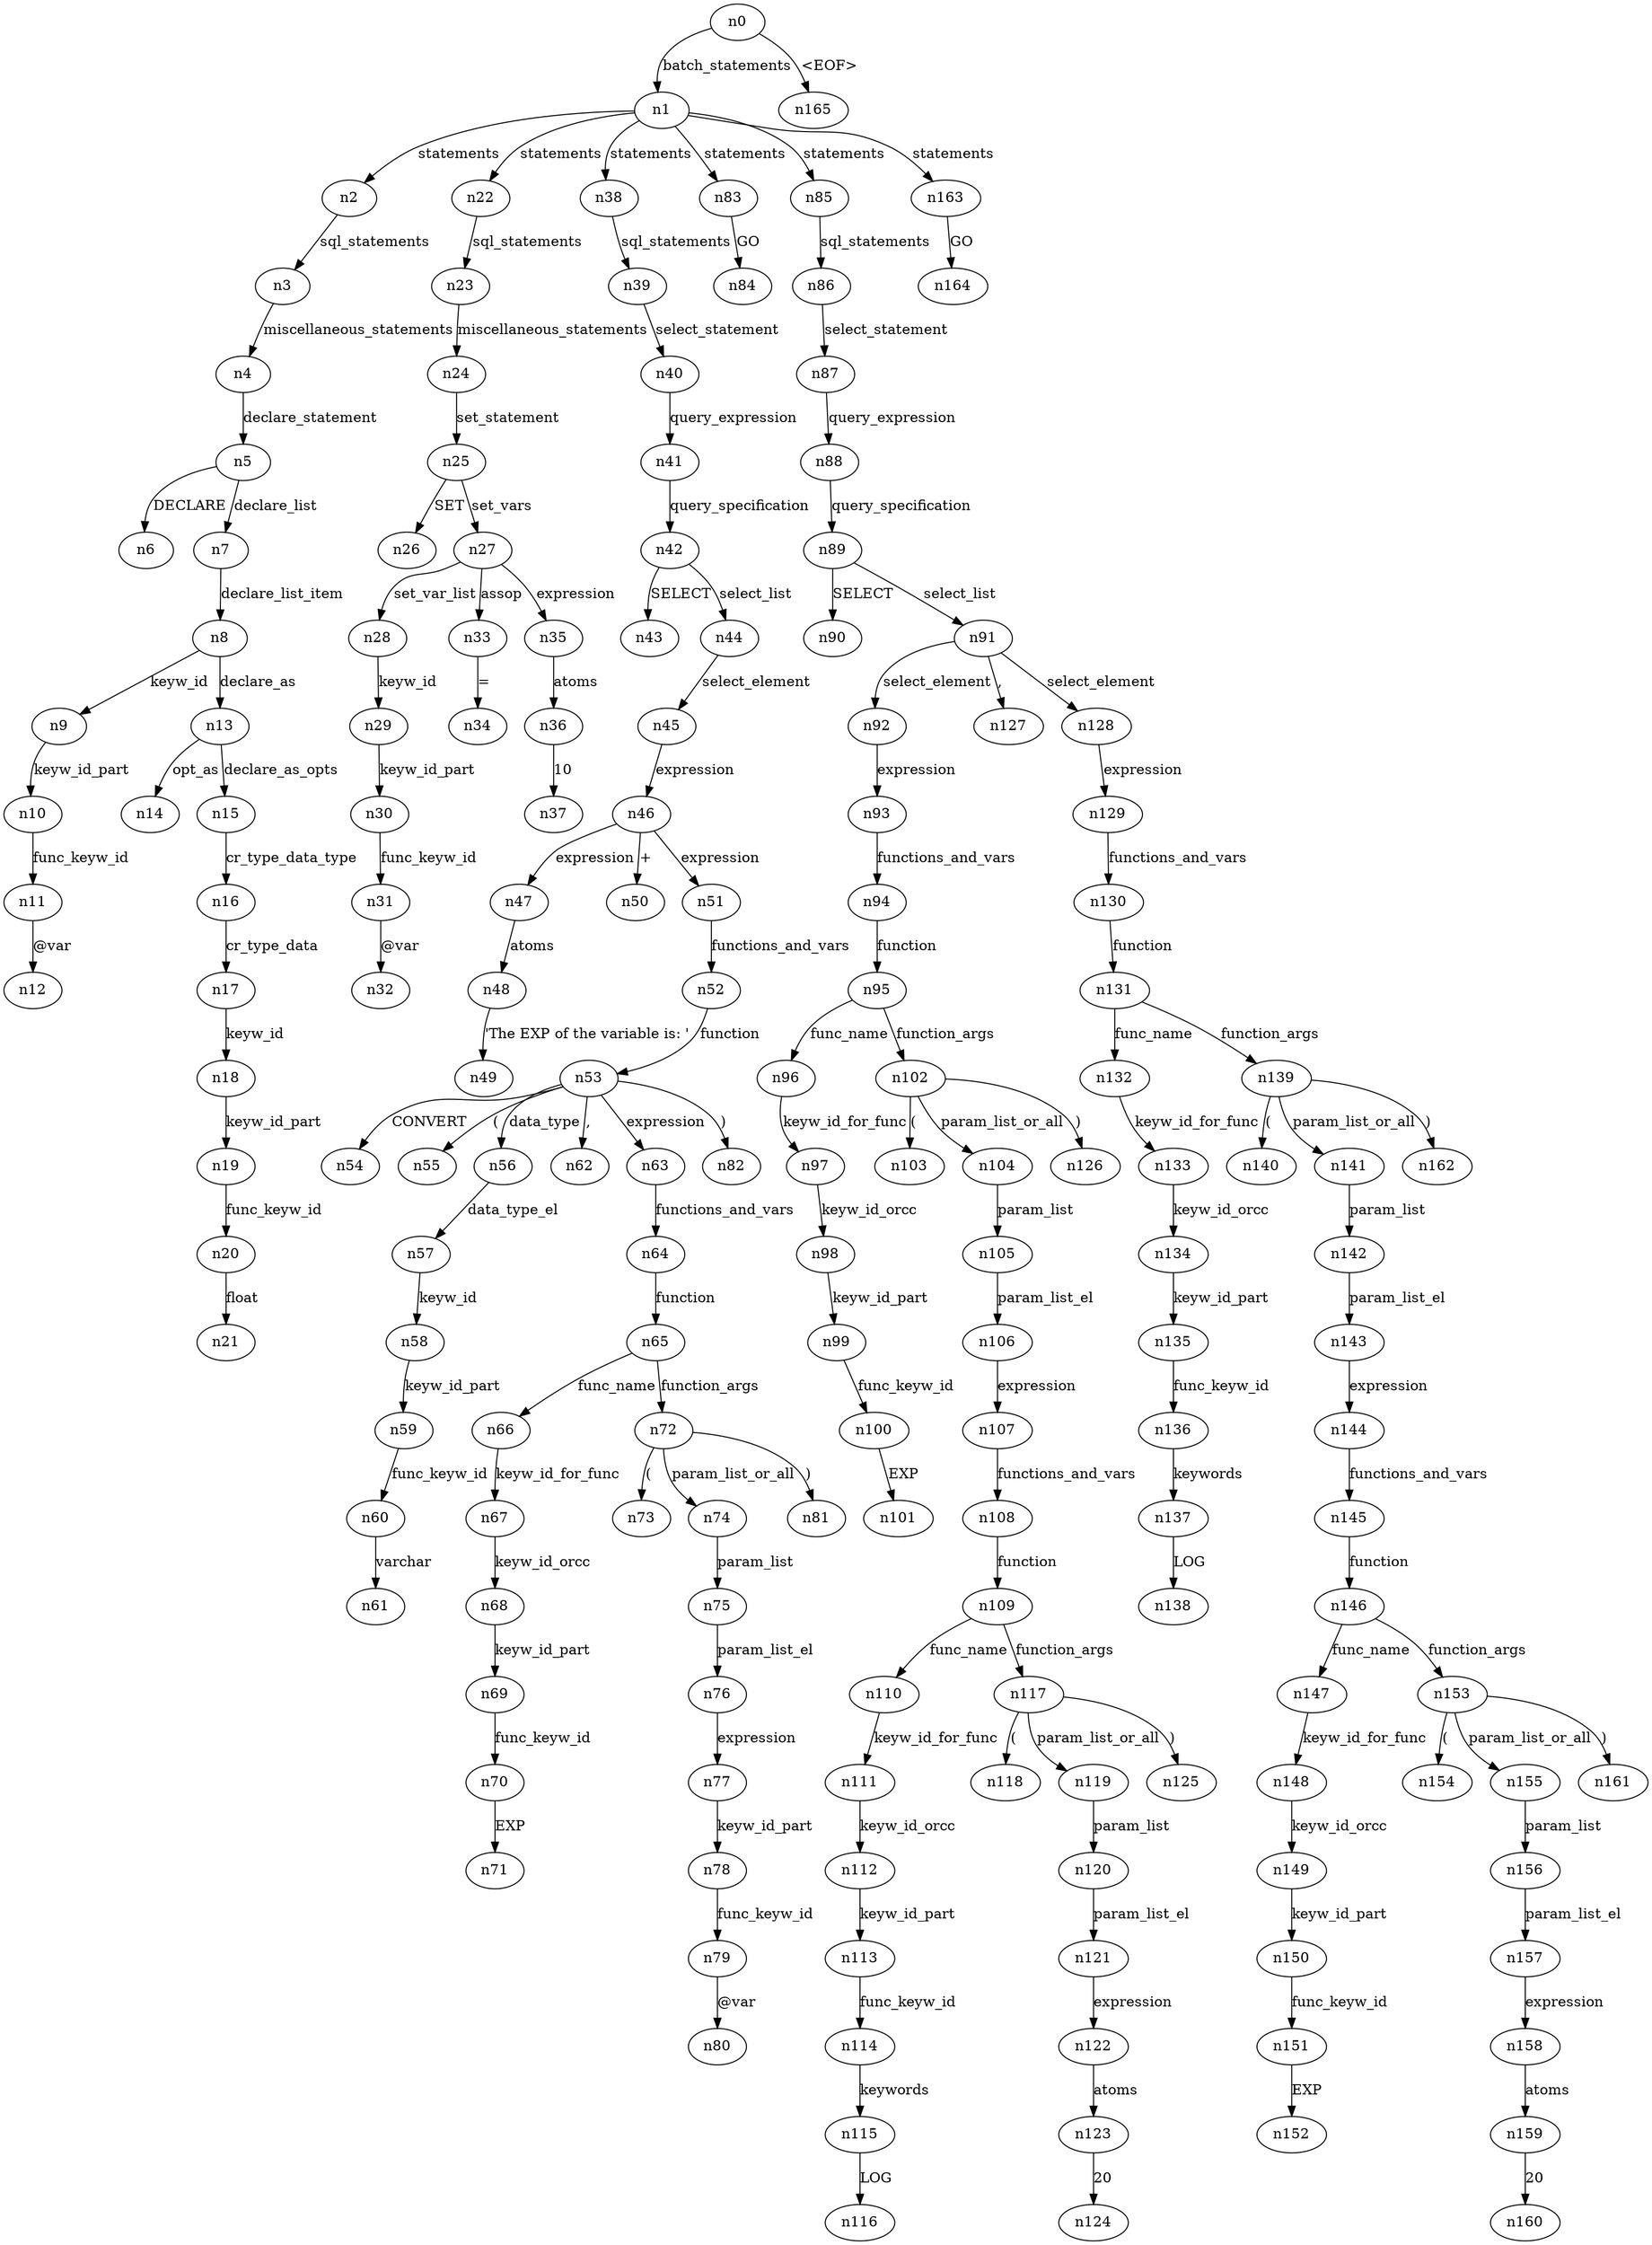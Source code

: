 digraph ParseTree {
  n0 -> n1 [label="batch_statements"];
  n1 -> n2 [label="statements"];
  n2 -> n3 [label="sql_statements"];
  n3 -> n4 [label="miscellaneous_statements"];
  n4 -> n5 [label="declare_statement"];
  n5 -> n6 [label="DECLARE"];
  n5 -> n7 [label="declare_list"];
  n7 -> n8 [label="declare_list_item"];
  n8 -> n9 [label="keyw_id"];
  n9 -> n10 [label="keyw_id_part"];
  n10 -> n11 [label="func_keyw_id"];
  n11 -> n12 [label="@var"];
  n8 -> n13 [label="declare_as"];
  n13 -> n14 [label="opt_as"];
  n13 -> n15 [label="declare_as_opts"];
  n15 -> n16 [label="cr_type_data_type"];
  n16 -> n17 [label="cr_type_data"];
  n17 -> n18 [label="keyw_id"];
  n18 -> n19 [label="keyw_id_part"];
  n19 -> n20 [label="func_keyw_id"];
  n20 -> n21 [label="float"];
  n1 -> n22 [label="statements"];
  n22 -> n23 [label="sql_statements"];
  n23 -> n24 [label="miscellaneous_statements"];
  n24 -> n25 [label="set_statement"];
  n25 -> n26 [label="SET"];
  n25 -> n27 [label="set_vars"];
  n27 -> n28 [label="set_var_list"];
  n28 -> n29 [label="keyw_id"];
  n29 -> n30 [label="keyw_id_part"];
  n30 -> n31 [label="func_keyw_id"];
  n31 -> n32 [label="@var"];
  n27 -> n33 [label="assop"];
  n33 -> n34 [label="="];
  n27 -> n35 [label="expression"];
  n35 -> n36 [label="atoms"];
  n36 -> n37 [label="10"];
  n1 -> n38 [label="statements"];
  n38 -> n39 [label="sql_statements"];
  n39 -> n40 [label="select_statement"];
  n40 -> n41 [label="query_expression"];
  n41 -> n42 [label="query_specification"];
  n42 -> n43 [label="SELECT"];
  n42 -> n44 [label="select_list"];
  n44 -> n45 [label="select_element"];
  n45 -> n46 [label="expression"];
  n46 -> n47 [label="expression"];
  n47 -> n48 [label="atoms"];
  n48 -> n49 [label="'The EXP of the variable is: '"];
  n46 -> n50 [label="+"];
  n46 -> n51 [label="expression"];
  n51 -> n52 [label="functions_and_vars"];
  n52 -> n53 [label="function"];
  n53 -> n54 [label="CONVERT"];
  n53 -> n55 [label="("];
  n53 -> n56 [label="data_type"];
  n56 -> n57 [label="data_type_el"];
  n57 -> n58 [label="keyw_id"];
  n58 -> n59 [label="keyw_id_part"];
  n59 -> n60 [label="func_keyw_id"];
  n60 -> n61 [label="varchar"];
  n53 -> n62 [label=","];
  n53 -> n63 [label="expression"];
  n63 -> n64 [label="functions_and_vars"];
  n64 -> n65 [label="function"];
  n65 -> n66 [label="func_name"];
  n66 -> n67 [label="keyw_id_for_func"];
  n67 -> n68 [label="keyw_id_orcc"];
  n68 -> n69 [label="keyw_id_part"];
  n69 -> n70 [label="func_keyw_id"];
  n70 -> n71 [label="EXP"];
  n65 -> n72 [label="function_args"];
  n72 -> n73 [label="("];
  n72 -> n74 [label="param_list_or_all"];
  n74 -> n75 [label="param_list"];
  n75 -> n76 [label="param_list_el"];
  n76 -> n77 [label="expression"];
  n77 -> n78 [label="keyw_id_part"];
  n78 -> n79 [label="func_keyw_id"];
  n79 -> n80 [label="@var"];
  n72 -> n81 [label=")"];
  n53 -> n82 [label=")"];
  n1 -> n83 [label="statements"];
  n83 -> n84 [label="GO"];
  n1 -> n85 [label="statements"];
  n85 -> n86 [label="sql_statements"];
  n86 -> n87 [label="select_statement"];
  n87 -> n88 [label="query_expression"];
  n88 -> n89 [label="query_specification"];
  n89 -> n90 [label="SELECT"];
  n89 -> n91 [label="select_list"];
  n91 -> n92 [label="select_element"];
  n92 -> n93 [label="expression"];
  n93 -> n94 [label="functions_and_vars"];
  n94 -> n95 [label="function"];
  n95 -> n96 [label="func_name"];
  n96 -> n97 [label="keyw_id_for_func"];
  n97 -> n98 [label="keyw_id_orcc"];
  n98 -> n99 [label="keyw_id_part"];
  n99 -> n100 [label="func_keyw_id"];
  n100 -> n101 [label="EXP"];
  n95 -> n102 [label="function_args"];
  n102 -> n103 [label="("];
  n102 -> n104 [label="param_list_or_all"];
  n104 -> n105 [label="param_list"];
  n105 -> n106 [label="param_list_el"];
  n106 -> n107 [label="expression"];
  n107 -> n108 [label="functions_and_vars"];
  n108 -> n109 [label="function"];
  n109 -> n110 [label="func_name"];
  n110 -> n111 [label="keyw_id_for_func"];
  n111 -> n112 [label="keyw_id_orcc"];
  n112 -> n113 [label="keyw_id_part"];
  n113 -> n114 [label="func_keyw_id"];
  n114 -> n115 [label="keywords"];
  n115 -> n116 [label="LOG"];
  n109 -> n117 [label="function_args"];
  n117 -> n118 [label="("];
  n117 -> n119 [label="param_list_or_all"];
  n119 -> n120 [label="param_list"];
  n120 -> n121 [label="param_list_el"];
  n121 -> n122 [label="expression"];
  n122 -> n123 [label="atoms"];
  n123 -> n124 [label="20"];
  n117 -> n125 [label=")"];
  n102 -> n126 [label=")"];
  n91 -> n127 [label=","];
  n91 -> n128 [label="select_element"];
  n128 -> n129 [label="expression"];
  n129 -> n130 [label="functions_and_vars"];
  n130 -> n131 [label="function"];
  n131 -> n132 [label="func_name"];
  n132 -> n133 [label="keyw_id_for_func"];
  n133 -> n134 [label="keyw_id_orcc"];
  n134 -> n135 [label="keyw_id_part"];
  n135 -> n136 [label="func_keyw_id"];
  n136 -> n137 [label="keywords"];
  n137 -> n138 [label="LOG"];
  n131 -> n139 [label="function_args"];
  n139 -> n140 [label="("];
  n139 -> n141 [label="param_list_or_all"];
  n141 -> n142 [label="param_list"];
  n142 -> n143 [label="param_list_el"];
  n143 -> n144 [label="expression"];
  n144 -> n145 [label="functions_and_vars"];
  n145 -> n146 [label="function"];
  n146 -> n147 [label="func_name"];
  n147 -> n148 [label="keyw_id_for_func"];
  n148 -> n149 [label="keyw_id_orcc"];
  n149 -> n150 [label="keyw_id_part"];
  n150 -> n151 [label="func_keyw_id"];
  n151 -> n152 [label="EXP"];
  n146 -> n153 [label="function_args"];
  n153 -> n154 [label="("];
  n153 -> n155 [label="param_list_or_all"];
  n155 -> n156 [label="param_list"];
  n156 -> n157 [label="param_list_el"];
  n157 -> n158 [label="expression"];
  n158 -> n159 [label="atoms"];
  n159 -> n160 [label="20"];
  n153 -> n161 [label=")"];
  n139 -> n162 [label=")"];
  n1 -> n163 [label="statements"];
  n163 -> n164 [label="GO"];
  n0 -> n165 [label="<EOF>"];
}